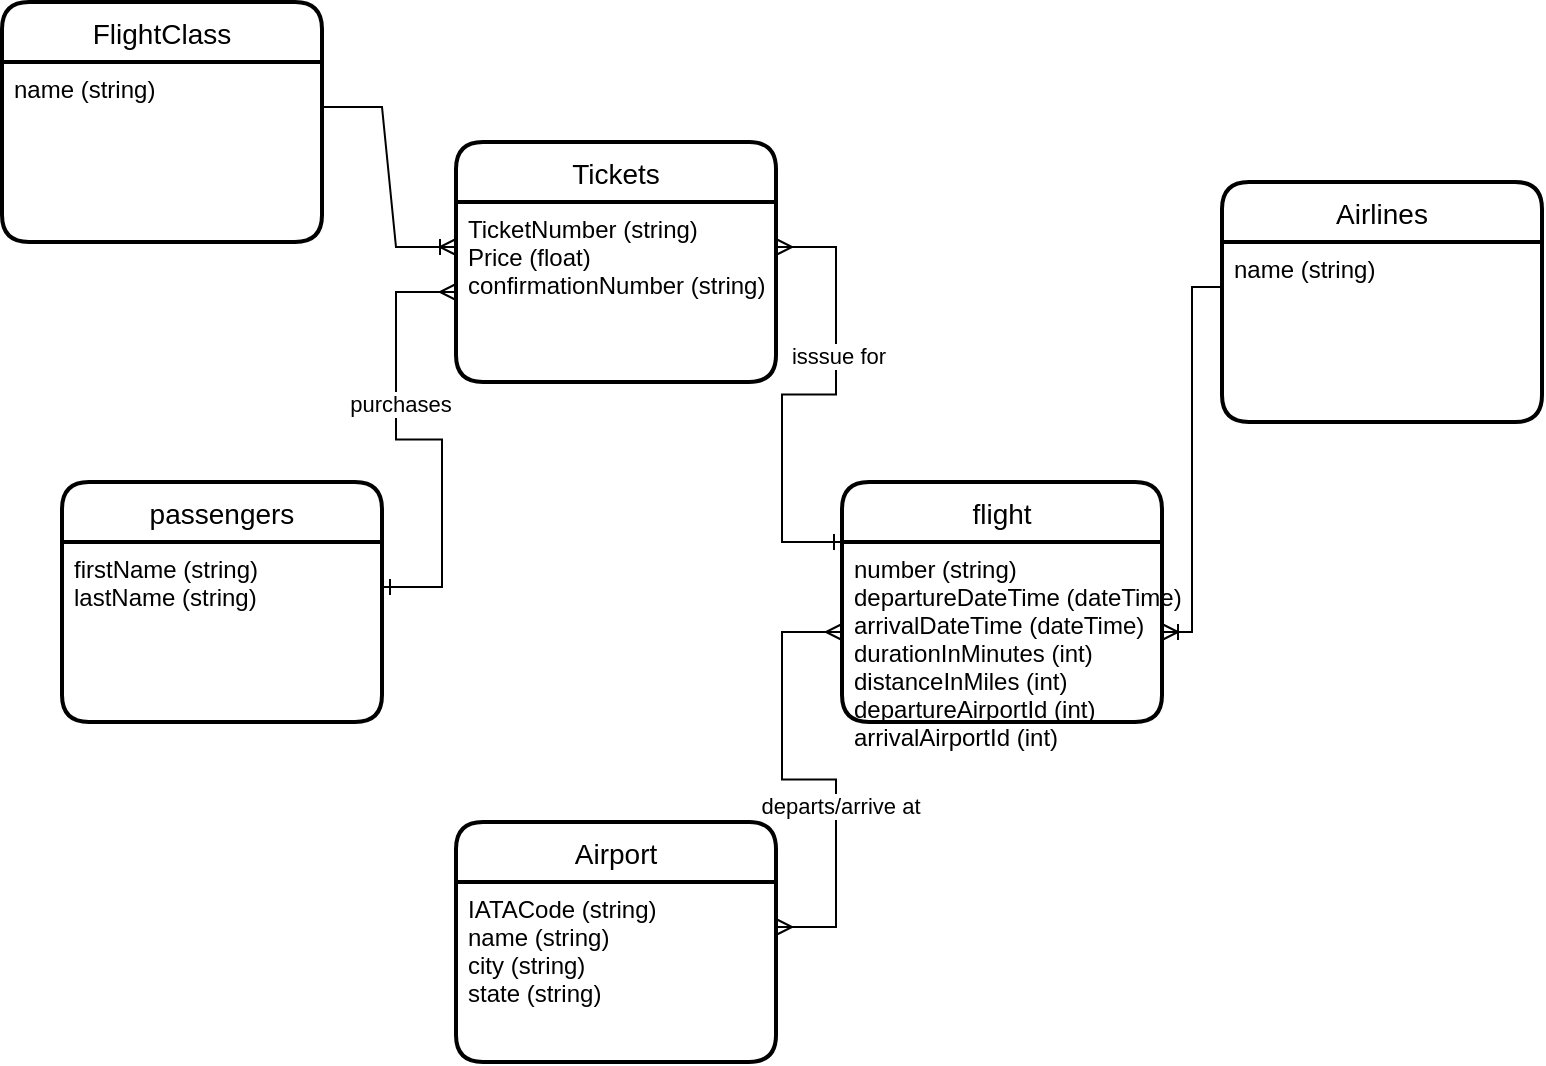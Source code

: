 <mxfile version="20.2.7" type="device"><diagram id="aueizmLl6u3COGSh23mO" name="Page-1"><mxGraphModel dx="1021" dy="529" grid="1" gridSize="10" guides="1" tooltips="1" connect="1" arrows="1" fold="1" page="1" pageScale="1" pageWidth="850" pageHeight="1100" math="0" shadow="0"><root><mxCell id="0"/><mxCell id="1" parent="0"/><mxCell id="MjkKUR92fNnSl2ffGFxg-1" value="passengers" style="swimlane;childLayout=stackLayout;horizontal=1;startSize=30;horizontalStack=0;rounded=1;fontSize=14;fontStyle=0;strokeWidth=2;resizeParent=0;resizeLast=1;shadow=0;dashed=0;align=center;" vertex="1" parent="1"><mxGeometry x="80" y="320" width="160" height="120" as="geometry"/></mxCell><mxCell id="MjkKUR92fNnSl2ffGFxg-2" value="firstName (string)&#10;lastName (string)" style="align=left;strokeColor=none;fillColor=none;spacingLeft=4;fontSize=12;verticalAlign=top;resizable=0;rotatable=0;part=1;" vertex="1" parent="MjkKUR92fNnSl2ffGFxg-1"><mxGeometry y="30" width="160" height="90" as="geometry"/></mxCell><mxCell id="MjkKUR92fNnSl2ffGFxg-10" value="flight" style="swimlane;childLayout=stackLayout;horizontal=1;startSize=30;horizontalStack=0;rounded=1;fontSize=14;fontStyle=0;strokeWidth=2;resizeParent=0;resizeLast=1;shadow=0;dashed=0;align=center;" vertex="1" parent="1"><mxGeometry x="470" y="320" width="160" height="120" as="geometry"/></mxCell><mxCell id="MjkKUR92fNnSl2ffGFxg-11" value="number (string)&#10;departureDateTime (dateTime)&#10;arrivalDateTime (dateTime)&#10;durationInMinutes (int)&#10;distanceInMiles (int)&#10;departureAirportId (int)&#10;arrivalAirportId (int)" style="align=left;strokeColor=none;fillColor=none;spacingLeft=4;fontSize=12;verticalAlign=top;resizable=0;rotatable=0;part=1;" vertex="1" parent="MjkKUR92fNnSl2ffGFxg-10"><mxGeometry y="30" width="160" height="90" as="geometry"/></mxCell><mxCell id="MjkKUR92fNnSl2ffGFxg-27" value="Airport" style="swimlane;childLayout=stackLayout;horizontal=1;startSize=30;horizontalStack=0;rounded=1;fontSize=14;fontStyle=0;strokeWidth=2;resizeParent=0;resizeLast=1;shadow=0;dashed=0;align=center;" vertex="1" parent="1"><mxGeometry x="277" y="490" width="160" height="120" as="geometry"/></mxCell><mxCell id="MjkKUR92fNnSl2ffGFxg-28" value="IATACode (string)&#10;name (string)&#10;city (string)&#10;state (string)" style="align=left;strokeColor=none;fillColor=none;spacingLeft=4;fontSize=12;verticalAlign=top;resizable=0;rotatable=0;part=1;" vertex="1" parent="MjkKUR92fNnSl2ffGFxg-27"><mxGeometry y="30" width="160" height="90" as="geometry"/></mxCell><mxCell id="MjkKUR92fNnSl2ffGFxg-29" value="" style="edgeStyle=entityRelationEdgeStyle;fontSize=12;html=1;endArrow=ERmany;startArrow=ERmany;rounded=0;entryX=0;entryY=0.5;entryDx=0;entryDy=0;exitX=1;exitY=0.25;exitDx=0;exitDy=0;" edge="1" parent="1" source="MjkKUR92fNnSl2ffGFxg-28" target="MjkKUR92fNnSl2ffGFxg-11"><mxGeometry width="100" height="100" relative="1" as="geometry"><mxPoint x="320" y="310" as="sourcePoint"/><mxPoint x="420" y="210" as="targetPoint"/></mxGeometry></mxCell><mxCell id="MjkKUR92fNnSl2ffGFxg-30" value="departs/arrive at" style="edgeLabel;html=1;align=center;verticalAlign=middle;resizable=0;points=[];" vertex="1" connectable="0" parent="MjkKUR92fNnSl2ffGFxg-29"><mxGeometry x="-0.227" y="-2" relative="1" as="geometry"><mxPoint as="offset"/></mxGeometry></mxCell><mxCell id="MjkKUR92fNnSl2ffGFxg-31" value="Tickets" style="swimlane;childLayout=stackLayout;horizontal=1;startSize=30;horizontalStack=0;rounded=1;fontSize=14;fontStyle=0;strokeWidth=2;resizeParent=0;resizeLast=1;shadow=0;dashed=0;align=center;" vertex="1" parent="1"><mxGeometry x="277" y="150" width="160" height="120" as="geometry"/></mxCell><mxCell id="MjkKUR92fNnSl2ffGFxg-32" value="TicketNumber (string)&#10;Price (float)&#10;confirmationNumber (string)" style="align=left;strokeColor=none;fillColor=none;spacingLeft=4;fontSize=12;verticalAlign=top;resizable=0;rotatable=0;part=1;" vertex="1" parent="MjkKUR92fNnSl2ffGFxg-31"><mxGeometry y="30" width="160" height="90" as="geometry"/></mxCell><mxCell id="MjkKUR92fNnSl2ffGFxg-35" value="" style="edgeStyle=entityRelationEdgeStyle;fontSize=12;html=1;endArrow=ERmany;startArrow=ERone;rounded=0;exitX=1;exitY=0.25;exitDx=0;exitDy=0;entryX=0;entryY=0.5;entryDx=0;entryDy=0;startFill=0;" edge="1" parent="1" source="MjkKUR92fNnSl2ffGFxg-2" target="MjkKUR92fNnSl2ffGFxg-32"><mxGeometry width="100" height="100" relative="1" as="geometry"><mxPoint x="247" y="377.5" as="sourcePoint"/><mxPoint x="270" y="200" as="targetPoint"/></mxGeometry></mxCell><mxCell id="MjkKUR92fNnSl2ffGFxg-36" value="purchases" style="edgeLabel;html=1;align=center;verticalAlign=middle;resizable=0;points=[];" vertex="1" connectable="0" parent="MjkKUR92fNnSl2ffGFxg-35"><mxGeometry x="0.261" y="-2" relative="1" as="geometry"><mxPoint y="1" as="offset"/></mxGeometry></mxCell><mxCell id="MjkKUR92fNnSl2ffGFxg-37" value="" style="edgeStyle=entityRelationEdgeStyle;fontSize=12;html=1;endArrow=ERone;startArrow=ERmany;rounded=0;entryX=0;entryY=0.25;entryDx=0;entryDy=0;exitX=1;exitY=0.25;exitDx=0;exitDy=0;endFill=0;startFill=0;" edge="1" parent="1" source="MjkKUR92fNnSl2ffGFxg-32" target="MjkKUR92fNnSl2ffGFxg-10"><mxGeometry width="100" height="100" relative="1" as="geometry"><mxPoint x="300" y="250" as="sourcePoint"/><mxPoint x="400" y="150" as="targetPoint"/></mxGeometry></mxCell><mxCell id="MjkKUR92fNnSl2ffGFxg-38" value="isssue for" style="edgeLabel;html=1;align=center;verticalAlign=middle;resizable=0;points=[];" vertex="1" connectable="0" parent="MjkKUR92fNnSl2ffGFxg-37"><mxGeometry x="-0.281" y="1" relative="1" as="geometry"><mxPoint as="offset"/></mxGeometry></mxCell><mxCell id="MjkKUR92fNnSl2ffGFxg-39" value="Airlines" style="swimlane;childLayout=stackLayout;horizontal=1;startSize=30;horizontalStack=0;rounded=1;fontSize=14;fontStyle=0;strokeWidth=2;resizeParent=0;resizeLast=1;shadow=0;dashed=0;align=center;" vertex="1" parent="1"><mxGeometry x="660" y="170" width="160" height="120" as="geometry"/></mxCell><mxCell id="MjkKUR92fNnSl2ffGFxg-40" value="name (string)" style="align=left;strokeColor=none;fillColor=none;spacingLeft=4;fontSize=12;verticalAlign=top;resizable=0;rotatable=0;part=1;" vertex="1" parent="MjkKUR92fNnSl2ffGFxg-39"><mxGeometry y="30" width="160" height="90" as="geometry"/></mxCell><mxCell id="MjkKUR92fNnSl2ffGFxg-41" value="" style="fontSize=12;html=1;endArrow=ERoneToMany;rounded=0;entryX=1;entryY=0.5;entryDx=0;entryDy=0;exitX=0;exitY=0.25;exitDx=0;exitDy=0;edgeStyle=orthogonalEdgeStyle;" edge="1" parent="1" source="MjkKUR92fNnSl2ffGFxg-40" target="MjkKUR92fNnSl2ffGFxg-11"><mxGeometry width="100" height="100" relative="1" as="geometry"><mxPoint x="620" y="495" as="sourcePoint"/><mxPoint x="720" y="395" as="targetPoint"/></mxGeometry></mxCell><mxCell id="MjkKUR92fNnSl2ffGFxg-42" value="FlightClass" style="swimlane;childLayout=stackLayout;horizontal=1;startSize=30;horizontalStack=0;rounded=1;fontSize=14;fontStyle=0;strokeWidth=2;resizeParent=0;resizeLast=1;shadow=0;dashed=0;align=center;" vertex="1" parent="1"><mxGeometry x="50" y="80" width="160" height="120" as="geometry"/></mxCell><mxCell id="MjkKUR92fNnSl2ffGFxg-43" value="name (string)" style="align=left;strokeColor=none;fillColor=none;spacingLeft=4;fontSize=12;verticalAlign=top;resizable=0;rotatable=0;part=1;" vertex="1" parent="MjkKUR92fNnSl2ffGFxg-42"><mxGeometry y="30" width="160" height="90" as="geometry"/></mxCell><mxCell id="MjkKUR92fNnSl2ffGFxg-44" value="" style="edgeStyle=entityRelationEdgeStyle;fontSize=12;html=1;endArrow=ERoneToMany;rounded=0;exitX=1;exitY=0.25;exitDx=0;exitDy=0;entryX=0;entryY=0.25;entryDx=0;entryDy=0;" edge="1" parent="1" source="MjkKUR92fNnSl2ffGFxg-43" target="MjkKUR92fNnSl2ffGFxg-32"><mxGeometry width="100" height="100" relative="1" as="geometry"><mxPoint x="250" y="120" as="sourcePoint"/><mxPoint x="350" y="20" as="targetPoint"/></mxGeometry></mxCell></root></mxGraphModel></diagram></mxfile>